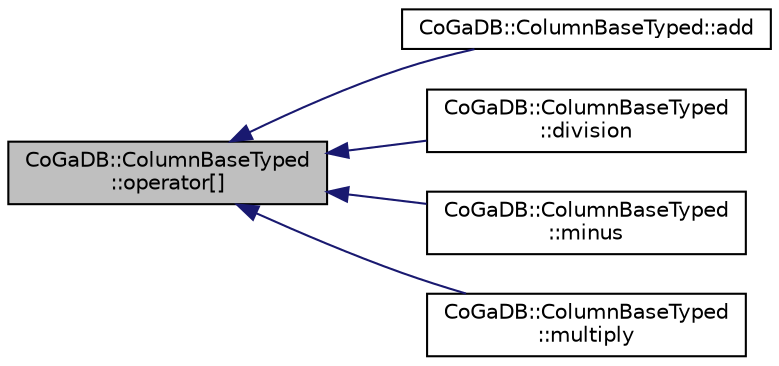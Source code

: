 digraph "CoGaDB::ColumnBaseTyped::operator[]"
{
  edge [fontname="Helvetica",fontsize="10",labelfontname="Helvetica",labelfontsize="10"];
  node [fontname="Helvetica",fontsize="10",shape=record];
  rankdir="LR";
  Node1 [label="CoGaDB::ColumnBaseTyped\l::operator[]",height=0.2,width=0.4,color="black", fillcolor="grey75", style="filled", fontcolor="black"];
  Node1 -> Node2 [dir="back",color="midnightblue",fontsize="10",style="solid",fontname="Helvetica"];
  Node2 [label="CoGaDB::ColumnBaseTyped::add",height=0.2,width=0.4,color="black", fillcolor="white", style="filled",URL="$classCoGaDB_1_1ColumnBaseTyped.htm#abe0449e21775f7b45c4bf78b92a10c7d",tooltip="adds constant to column "];
  Node1 -> Node3 [dir="back",color="midnightblue",fontsize="10",style="solid",fontname="Helvetica"];
  Node3 [label="CoGaDB::ColumnBaseTyped\l::division",height=0.2,width=0.4,color="black", fillcolor="white", style="filled",URL="$classCoGaDB_1_1ColumnBaseTyped.htm#a7c603f30ff974d76878a2d24fc863df6",tooltip="devide values in column by a constant "];
  Node1 -> Node4 [dir="back",color="midnightblue",fontsize="10",style="solid",fontname="Helvetica"];
  Node4 [label="CoGaDB::ColumnBaseTyped\l::minus",height=0.2,width=0.4,color="black", fillcolor="white", style="filled",URL="$classCoGaDB_1_1ColumnBaseTyped.htm#a517e7c030036165fc07f38a871f09550",tooltip="substracts constant from column "];
  Node1 -> Node5 [dir="back",color="midnightblue",fontsize="10",style="solid",fontname="Helvetica"];
  Node5 [label="CoGaDB::ColumnBaseTyped\l::multiply",height=0.2,width=0.4,color="black", fillcolor="white", style="filled",URL="$classCoGaDB_1_1ColumnBaseTyped.htm#a629b2349ed7289016f9ea1cf2d8e69ac",tooltip="multiply constant with column "];
}
